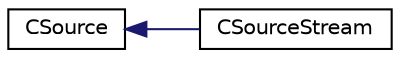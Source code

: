 digraph "Graphical Class Hierarchy"
{
  edge [fontname="Helvetica",fontsize="10",labelfontname="Helvetica",labelfontsize="10"];
  node [fontname="Helvetica",fontsize="10",shape=record];
  rankdir="LR";
  Node1 [label="CSource",height=0.2,width=0.4,color="black", fillcolor="white", style="filled",URL="$class_c_source.html"];
  Node1 -> Node2 [dir="back",color="midnightblue",fontsize="10",style="solid",fontname="Helvetica"];
  Node2 [label="CSourceStream",height=0.2,width=0.4,color="black", fillcolor="white", style="filled",URL="$class_c_source_stream.html"];
}
